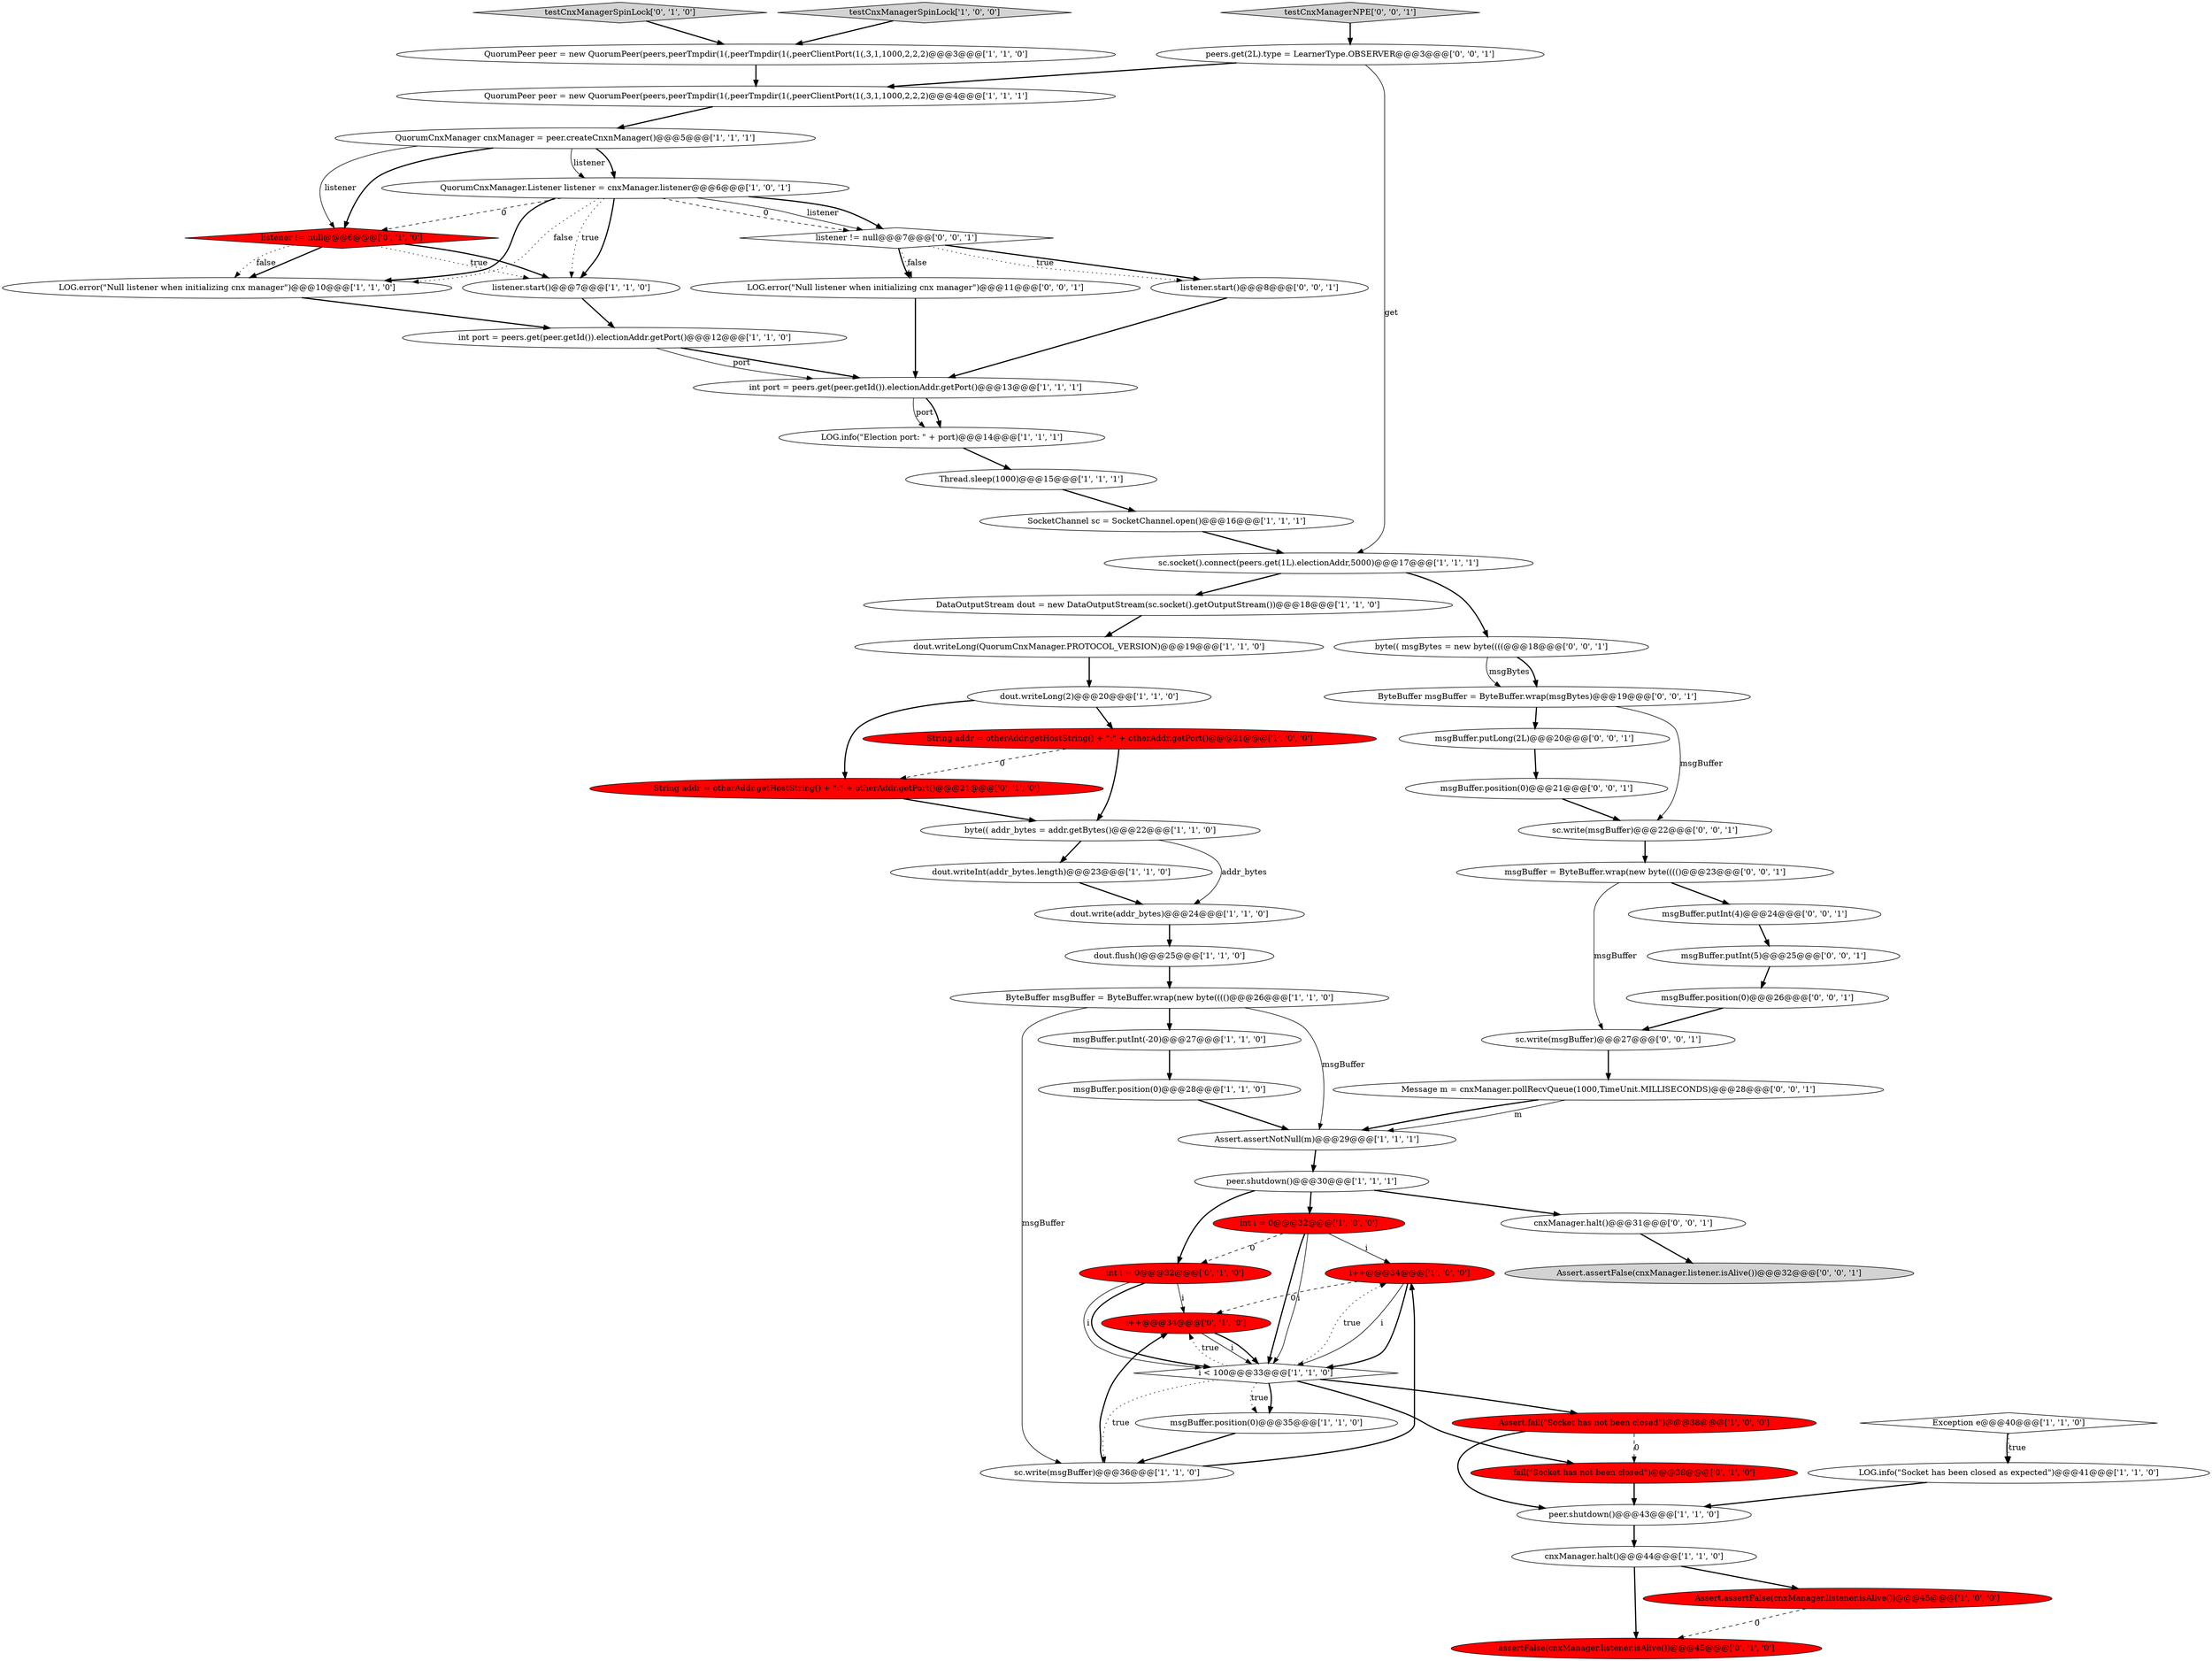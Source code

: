 digraph {
27 [style = filled, label = "i++@@@34@@@['1', '0', '0']", fillcolor = red, shape = ellipse image = "AAA1AAABBB1BBB"];
22 [style = filled, label = "msgBuffer.position(0)@@@35@@@['1', '1', '0']", fillcolor = white, shape = ellipse image = "AAA0AAABBB1BBB"];
29 [style = filled, label = "int port = peers.get(peer.getId()).electionAddr.getPort()@@@12@@@['1', '1', '0']", fillcolor = white, shape = ellipse image = "AAA0AAABBB1BBB"];
33 [style = filled, label = "byte(( addr_bytes = addr.getBytes()@@@22@@@['1', '1', '0']", fillcolor = white, shape = ellipse image = "AAA0AAABBB1BBB"];
44 [style = filled, label = "sc.write(msgBuffer)@@@22@@@['0', '0', '1']", fillcolor = white, shape = ellipse image = "AAA0AAABBB3BBB"];
34 [style = filled, label = "testCnxManagerSpinLock['1', '0', '0']", fillcolor = lightgray, shape = diamond image = "AAA0AAABBB1BBB"];
7 [style = filled, label = "LOG.info(\"Socket has been closed as expected\")@@@41@@@['1', '1', '0']", fillcolor = white, shape = ellipse image = "AAA0AAABBB1BBB"];
24 [style = filled, label = "peer.shutdown()@@@30@@@['1', '1', '1']", fillcolor = white, shape = ellipse image = "AAA0AAABBB1BBB"];
38 [style = filled, label = "int i = 0@@@32@@@['0', '1', '0']", fillcolor = red, shape = ellipse image = "AAA1AAABBB2BBB"];
53 [style = filled, label = "msgBuffer = ByteBuffer.wrap(new byte(((()@@@23@@@['0', '0', '1']", fillcolor = white, shape = ellipse image = "AAA0AAABBB3BBB"];
21 [style = filled, label = "int i = 0@@@32@@@['1', '0', '0']", fillcolor = red, shape = ellipse image = "AAA1AAABBB1BBB"];
45 [style = filled, label = "msgBuffer.position(0)@@@21@@@['0', '0', '1']", fillcolor = white, shape = ellipse image = "AAA0AAABBB3BBB"];
19 [style = filled, label = "dout.writeInt(addr_bytes.length)@@@23@@@['1', '1', '0']", fillcolor = white, shape = ellipse image = "AAA0AAABBB1BBB"];
2 [style = filled, label = "msgBuffer.position(0)@@@28@@@['1', '1', '0']", fillcolor = white, shape = ellipse image = "AAA0AAABBB1BBB"];
30 [style = filled, label = "dout.flush()@@@25@@@['1', '1', '0']", fillcolor = white, shape = ellipse image = "AAA0AAABBB1BBB"];
20 [style = filled, label = "QuorumPeer peer = new QuorumPeer(peers,peerTmpdir(1(,peerTmpdir(1(,peerClientPort(1(,3,1,1000,2,2,2)@@@3@@@['1', '1', '0']", fillcolor = white, shape = ellipse image = "AAA0AAABBB1BBB"];
18 [style = filled, label = "SocketChannel sc = SocketChannel.open()@@@16@@@['1', '1', '1']", fillcolor = white, shape = ellipse image = "AAA0AAABBB1BBB"];
58 [style = filled, label = "testCnxManagerNPE['0', '0', '1']", fillcolor = lightgray, shape = diamond image = "AAA0AAABBB3BBB"];
23 [style = filled, label = "dout.write(addr_bytes)@@@24@@@['1', '1', '0']", fillcolor = white, shape = ellipse image = "AAA0AAABBB1BBB"];
4 [style = filled, label = "dout.writeLong(2)@@@20@@@['1', '1', '0']", fillcolor = white, shape = ellipse image = "AAA0AAABBB1BBB"];
26 [style = filled, label = "Exception e@@@40@@@['1', '1', '0']", fillcolor = white, shape = diamond image = "AAA0AAABBB1BBB"];
25 [style = filled, label = "DataOutputStream dout = new DataOutputStream(sc.socket().getOutputStream())@@@18@@@['1', '1', '0']", fillcolor = white, shape = ellipse image = "AAA0AAABBB1BBB"];
31 [style = filled, label = "LOG.info(\"Election port: \" + port)@@@14@@@['1', '1', '1']", fillcolor = white, shape = ellipse image = "AAA0AAABBB1BBB"];
42 [style = filled, label = "String addr = otherAddr.getHostString() + \":\" + otherAddr.getPort()@@@21@@@['0', '1', '0']", fillcolor = red, shape = ellipse image = "AAA1AAABBB2BBB"];
11 [style = filled, label = "int port = peers.get(peer.getId()).electionAddr.getPort()@@@13@@@['1', '1', '1']", fillcolor = white, shape = ellipse image = "AAA0AAABBB1BBB"];
49 [style = filled, label = "ByteBuffer msgBuffer = ByteBuffer.wrap(msgBytes)@@@19@@@['0', '0', '1']", fillcolor = white, shape = ellipse image = "AAA0AAABBB3BBB"];
40 [style = filled, label = "listener != null@@@6@@@['0', '1', '0']", fillcolor = red, shape = diamond image = "AAA1AAABBB2BBB"];
57 [style = filled, label = "Assert.assertFalse(cnxManager.listener.isAlive())@@@32@@@['0', '0', '1']", fillcolor = lightgray, shape = ellipse image = "AAA0AAABBB3BBB"];
17 [style = filled, label = "QuorumCnxManager.Listener listener = cnxManager.listener@@@6@@@['1', '0', '1']", fillcolor = white, shape = ellipse image = "AAA0AAABBB1BBB"];
59 [style = filled, label = "msgBuffer.position(0)@@@26@@@['0', '0', '1']", fillcolor = white, shape = ellipse image = "AAA0AAABBB3BBB"];
37 [style = filled, label = "i++@@@34@@@['0', '1', '0']", fillcolor = red, shape = ellipse image = "AAA1AAABBB2BBB"];
13 [style = filled, label = "sc.write(msgBuffer)@@@36@@@['1', '1', '0']", fillcolor = white, shape = ellipse image = "AAA0AAABBB1BBB"];
6 [style = filled, label = "cnxManager.halt()@@@44@@@['1', '1', '0']", fillcolor = white, shape = ellipse image = "AAA0AAABBB1BBB"];
52 [style = filled, label = "byte(( msgBytes = new byte((((@@@18@@@['0', '0', '1']", fillcolor = white, shape = ellipse image = "AAA0AAABBB3BBB"];
41 [style = filled, label = "testCnxManagerSpinLock['0', '1', '0']", fillcolor = lightgray, shape = diamond image = "AAA0AAABBB2BBB"];
61 [style = filled, label = "sc.write(msgBuffer)@@@27@@@['0', '0', '1']", fillcolor = white, shape = ellipse image = "AAA0AAABBB3BBB"];
48 [style = filled, label = "Message m = cnxManager.pollRecvQueue(1000,TimeUnit.MILLISECONDS)@@@28@@@['0', '0', '1']", fillcolor = white, shape = ellipse image = "AAA0AAABBB3BBB"];
3 [style = filled, label = "sc.socket().connect(peers.get(1L).electionAddr,5000)@@@17@@@['1', '1', '1']", fillcolor = white, shape = ellipse image = "AAA0AAABBB1BBB"];
39 [style = filled, label = "assertFalse(cnxManager.listener.isAlive())@@@45@@@['0', '1', '0']", fillcolor = red, shape = ellipse image = "AAA1AAABBB2BBB"];
8 [style = filled, label = "Assert.assertFalse(cnxManager.listener.isAlive())@@@45@@@['1', '0', '0']", fillcolor = red, shape = ellipse image = "AAA1AAABBB1BBB"];
35 [style = filled, label = "QuorumCnxManager cnxManager = peer.createCnxnManager()@@@5@@@['1', '1', '1']", fillcolor = white, shape = ellipse image = "AAA0AAABBB1BBB"];
54 [style = filled, label = "peers.get(2L).type = LearnerType.OBSERVER@@@3@@@['0', '0', '1']", fillcolor = white, shape = ellipse image = "AAA0AAABBB3BBB"];
9 [style = filled, label = "LOG.error(\"Null listener when initializing cnx manager\")@@@10@@@['1', '1', '0']", fillcolor = white, shape = ellipse image = "AAA0AAABBB1BBB"];
10 [style = filled, label = "listener.start()@@@7@@@['1', '1', '0']", fillcolor = white, shape = ellipse image = "AAA0AAABBB1BBB"];
43 [style = filled, label = "fail(\"Socket has not been closed\")@@@38@@@['0', '1', '0']", fillcolor = red, shape = ellipse image = "AAA1AAABBB2BBB"];
28 [style = filled, label = "Assert.fail(\"Socket has not been closed\")@@@38@@@['1', '0', '0']", fillcolor = red, shape = ellipse image = "AAA1AAABBB1BBB"];
50 [style = filled, label = "listener.start()@@@8@@@['0', '0', '1']", fillcolor = white, shape = ellipse image = "AAA0AAABBB3BBB"];
5 [style = filled, label = "QuorumPeer peer = new QuorumPeer(peers,peerTmpdir(1(,peerTmpdir(1(,peerClientPort(1(,3,1,1000,2,2,2)@@@4@@@['1', '1', '1']", fillcolor = white, shape = ellipse image = "AAA0AAABBB1BBB"];
15 [style = filled, label = "i < 100@@@33@@@['1', '1', '0']", fillcolor = white, shape = diamond image = "AAA0AAABBB1BBB"];
55 [style = filled, label = "LOG.error(\"Null listener when initializing cnx manager\")@@@11@@@['0', '0', '1']", fillcolor = white, shape = ellipse image = "AAA0AAABBB3BBB"];
1 [style = filled, label = "peer.shutdown()@@@43@@@['1', '1', '0']", fillcolor = white, shape = ellipse image = "AAA0AAABBB1BBB"];
56 [style = filled, label = "listener != null@@@7@@@['0', '0', '1']", fillcolor = white, shape = diamond image = "AAA0AAABBB3BBB"];
60 [style = filled, label = "cnxManager.halt()@@@31@@@['0', '0', '1']", fillcolor = white, shape = ellipse image = "AAA0AAABBB3BBB"];
12 [style = filled, label = "msgBuffer.putInt(-20)@@@27@@@['1', '1', '0']", fillcolor = white, shape = ellipse image = "AAA0AAABBB1BBB"];
36 [style = filled, label = "dout.writeLong(QuorumCnxManager.PROTOCOL_VERSION)@@@19@@@['1', '1', '0']", fillcolor = white, shape = ellipse image = "AAA0AAABBB1BBB"];
32 [style = filled, label = "ByteBuffer msgBuffer = ByteBuffer.wrap(new byte(((()@@@26@@@['1', '1', '0']", fillcolor = white, shape = ellipse image = "AAA0AAABBB1BBB"];
51 [style = filled, label = "msgBuffer.putInt(4)@@@24@@@['0', '0', '1']", fillcolor = white, shape = ellipse image = "AAA0AAABBB3BBB"];
46 [style = filled, label = "msgBuffer.putInt(5)@@@25@@@['0', '0', '1']", fillcolor = white, shape = ellipse image = "AAA0AAABBB3BBB"];
16 [style = filled, label = "String addr = otherAddr.getHostString() + \":\" + otherAddr.getPort()@@@21@@@['1', '0', '0']", fillcolor = red, shape = ellipse image = "AAA1AAABBB1BBB"];
47 [style = filled, label = "msgBuffer.putLong(2L)@@@20@@@['0', '0', '1']", fillcolor = white, shape = ellipse image = "AAA0AAABBB3BBB"];
14 [style = filled, label = "Thread.sleep(1000)@@@15@@@['1', '1', '1']", fillcolor = white, shape = ellipse image = "AAA0AAABBB1BBB"];
0 [style = filled, label = "Assert.assertNotNull(m)@@@29@@@['1', '1', '1']", fillcolor = white, shape = ellipse image = "AAA0AAABBB1BBB"];
18->3 [style = bold, label=""];
24->60 [style = bold, label=""];
34->20 [style = bold, label=""];
32->12 [style = bold, label=""];
21->15 [style = bold, label=""];
17->9 [style = bold, label=""];
37->15 [style = solid, label="i"];
37->15 [style = bold, label=""];
17->56 [style = dashed, label="0"];
38->15 [style = bold, label=""];
41->20 [style = bold, label=""];
44->53 [style = bold, label=""];
59->61 [style = bold, label=""];
27->15 [style = bold, label=""];
40->10 [style = dotted, label="true"];
12->2 [style = bold, label=""];
24->21 [style = bold, label=""];
0->24 [style = bold, label=""];
43->1 [style = bold, label=""];
38->15 [style = solid, label="i"];
11->31 [style = solid, label="port"];
55->11 [style = bold, label=""];
21->15 [style = solid, label="i"];
54->5 [style = bold, label=""];
9->29 [style = bold, label=""];
22->13 [style = bold, label=""];
46->59 [style = bold, label=""];
4->16 [style = bold, label=""];
31->14 [style = bold, label=""];
7->1 [style = bold, label=""];
23->30 [style = bold, label=""];
26->7 [style = bold, label=""];
25->36 [style = bold, label=""];
36->4 [style = bold, label=""];
24->38 [style = bold, label=""];
32->0 [style = solid, label="msgBuffer"];
58->54 [style = bold, label=""];
15->27 [style = dotted, label="true"];
15->13 [style = dotted, label="true"];
61->48 [style = bold, label=""];
35->40 [style = bold, label=""];
13->37 [style = bold, label=""];
60->57 [style = bold, label=""];
28->43 [style = dashed, label="0"];
16->33 [style = bold, label=""];
56->50 [style = bold, label=""];
17->9 [style = dotted, label="false"];
35->17 [style = bold, label=""];
14->18 [style = bold, label=""];
17->56 [style = solid, label="listener"];
35->17 [style = solid, label="listener"];
6->39 [style = bold, label=""];
29->11 [style = bold, label=""];
48->0 [style = solid, label="m"];
52->49 [style = solid, label="msgBytes"];
26->7 [style = dotted, label="true"];
17->10 [style = bold, label=""];
56->55 [style = dotted, label="false"];
56->50 [style = dotted, label="true"];
53->61 [style = solid, label="msgBuffer"];
33->23 [style = solid, label="addr_bytes"];
16->42 [style = dashed, label="0"];
27->15 [style = solid, label="i"];
30->32 [style = bold, label=""];
40->9 [style = bold, label=""];
21->38 [style = dashed, label="0"];
45->44 [style = bold, label=""];
38->37 [style = solid, label="i"];
15->22 [style = bold, label=""];
27->37 [style = dashed, label="0"];
11->31 [style = bold, label=""];
21->27 [style = solid, label="i"];
2->0 [style = bold, label=""];
13->27 [style = bold, label=""];
1->6 [style = bold, label=""];
32->13 [style = solid, label="msgBuffer"];
35->40 [style = solid, label="listener"];
15->28 [style = bold, label=""];
15->43 [style = bold, label=""];
15->37 [style = dotted, label="true"];
47->45 [style = bold, label=""];
33->19 [style = bold, label=""];
29->11 [style = solid, label="port"];
40->9 [style = dotted, label="false"];
54->3 [style = solid, label="get"];
5->35 [style = bold, label=""];
40->10 [style = bold, label=""];
3->52 [style = bold, label=""];
53->51 [style = bold, label=""];
52->49 [style = bold, label=""];
3->25 [style = bold, label=""];
4->42 [style = bold, label=""];
42->33 [style = bold, label=""];
15->22 [style = dotted, label="true"];
28->1 [style = bold, label=""];
51->46 [style = bold, label=""];
48->0 [style = bold, label=""];
20->5 [style = bold, label=""];
49->47 [style = bold, label=""];
17->10 [style = dotted, label="true"];
10->29 [style = bold, label=""];
50->11 [style = bold, label=""];
17->40 [style = dashed, label="0"];
19->23 [style = bold, label=""];
8->39 [style = dashed, label="0"];
6->8 [style = bold, label=""];
17->56 [style = bold, label=""];
49->44 [style = solid, label="msgBuffer"];
56->55 [style = bold, label=""];
}
